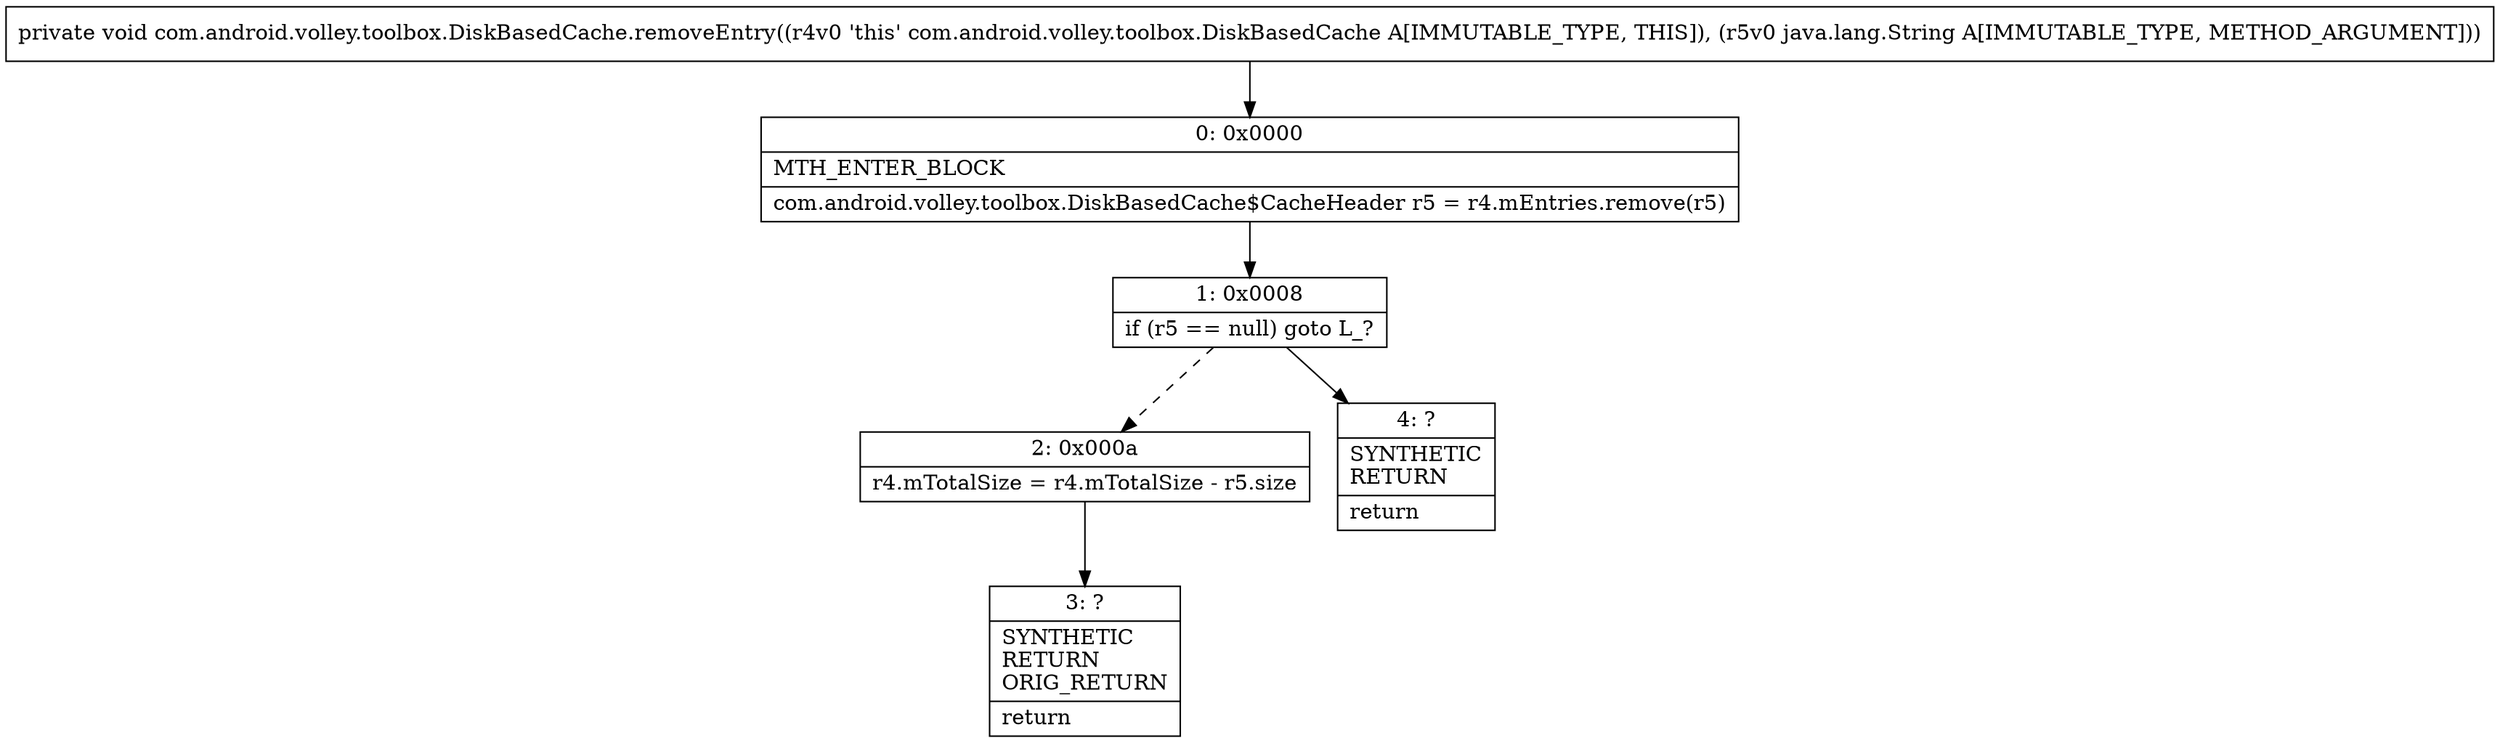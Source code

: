 digraph "CFG forcom.android.volley.toolbox.DiskBasedCache.removeEntry(Ljava\/lang\/String;)V" {
Node_0 [shape=record,label="{0\:\ 0x0000|MTH_ENTER_BLOCK\l|com.android.volley.toolbox.DiskBasedCache$CacheHeader r5 = r4.mEntries.remove(r5)\l}"];
Node_1 [shape=record,label="{1\:\ 0x0008|if (r5 == null) goto L_?\l}"];
Node_2 [shape=record,label="{2\:\ 0x000a|r4.mTotalSize = r4.mTotalSize \- r5.size\l}"];
Node_3 [shape=record,label="{3\:\ ?|SYNTHETIC\lRETURN\lORIG_RETURN\l|return\l}"];
Node_4 [shape=record,label="{4\:\ ?|SYNTHETIC\lRETURN\l|return\l}"];
MethodNode[shape=record,label="{private void com.android.volley.toolbox.DiskBasedCache.removeEntry((r4v0 'this' com.android.volley.toolbox.DiskBasedCache A[IMMUTABLE_TYPE, THIS]), (r5v0 java.lang.String A[IMMUTABLE_TYPE, METHOD_ARGUMENT])) }"];
MethodNode -> Node_0;
Node_0 -> Node_1;
Node_1 -> Node_2[style=dashed];
Node_1 -> Node_4;
Node_2 -> Node_3;
}

